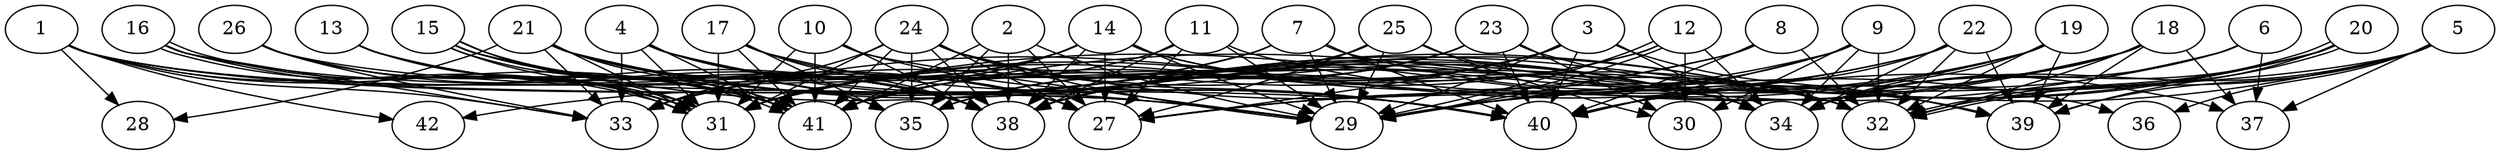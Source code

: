 // DAG (tier=3-complex, mode=compute, n=42, ccr=0.483, fat=0.751, density=0.774, regular=0.232, jump=0.213, mindata=1048576, maxdata=16777216)
// DAG automatically generated by daggen at Sun Aug 24 16:33:35 2025
// /home/ermia/Project/Environments/daggen/bin/daggen --dot --ccr 0.483 --fat 0.751 --regular 0.232 --density 0.774 --jump 0.213 --mindata 1048576 --maxdata 16777216 -n 42 
digraph G {
  1 [size="2906750595056399286272", alpha="0.15", expect_size="1453375297528199643136"]
  1 -> 28 [size ="1629402957873152"]
  1 -> 29 [size ="1629402957873152"]
  1 -> 31 [size ="1629402957873152"]
  1 -> 33 [size ="1629402957873152"]
  1 -> 34 [size ="1629402957873152"]
  1 -> 40 [size ="1629402957873152"]
  1 -> 41 [size ="1629402957873152"]
  1 -> 42 [size ="1629402957873152"]
  2 [size="22714735009356056", alpha="0.07", expect_size="11357367504678028"]
  2 -> 27 [size ="1364100940562432"]
  2 -> 29 [size ="1364100940562432"]
  2 -> 35 [size ="1364100940562432"]
  2 -> 38 [size ="1364100940562432"]
  2 -> 41 [size ="1364100940562432"]
  3 [size="22582706088392692", alpha="0.16", expect_size="11291353044196346"]
  3 -> 27 [size ="40785621811200"]
  3 -> 29 [size ="40785621811200"]
  3 -> 31 [size ="40785621811200"]
  3 -> 34 [size ="40785621811200"]
  3 -> 35 [size ="40785621811200"]
  3 -> 38 [size ="40785621811200"]
  3 -> 39 [size ="40785621811200"]
  3 -> 40 [size ="40785621811200"]
  4 [size="226748888764121088000", alpha="0.09", expect_size="113374444382060544000"]
  4 -> 27 [size ="297477026611200"]
  4 -> 31 [size ="297477026611200"]
  4 -> 33 [size ="297477026611200"]
  4 -> 34 [size ="297477026611200"]
  4 -> 38 [size ="297477026611200"]
  4 -> 40 [size ="297477026611200"]
  4 -> 41 [size ="297477026611200"]
  5 [size="73408240433987840", alpha="0.17", expect_size="36704120216993920"]
  5 -> 27 [size ="1602392244092928"]
  5 -> 29 [size ="1602392244092928"]
  5 -> 32 [size ="1602392244092928"]
  5 -> 34 [size ="1602392244092928"]
  5 -> 36 [size ="1602392244092928"]
  5 -> 37 [size ="1602392244092928"]
  5 -> 39 [size ="1602392244092928"]
  6 [size="3238207505247298560", alpha="0.12", expect_size="1619103752623649280"]
  6 -> 34 [size ="2220299793727488"]
  6 -> 37 [size ="2220299793727488"]
  6 -> 40 [size ="2220299793727488"]
  6 -> 41 [size ="2220299793727488"]
  7 [size="413938692628779368448", alpha="0.10", expect_size="206969346314389684224"]
  7 -> 29 [size ="444338559516672"]
  7 -> 37 [size ="444338559516672"]
  7 -> 40 [size ="444338559516672"]
  7 -> 41 [size ="444338559516672"]
  7 -> 42 [size ="444338559516672"]
  8 [size="1336513579741066821632", alpha="0.09", expect_size="668256789870533410816"]
  8 -> 29 [size ="970671408545792"]
  8 -> 31 [size ="970671408545792"]
  8 -> 32 [size ="970671408545792"]
  8 -> 40 [size ="970671408545792"]
  9 [size="2800454475402182656000", alpha="0.12", expect_size="1400227237701091328000"]
  9 -> 29 [size ="1589433388236800"]
  9 -> 30 [size ="1589433388236800"]
  9 -> 31 [size ="1589433388236800"]
  9 -> 32 [size ="1589433388236800"]
  9 -> 34 [size ="1589433388236800"]
  9 -> 40 [size ="1589433388236800"]
  10 [size="180295834149462848", alpha="0.04", expect_size="90147917074731424"]
  10 -> 29 [size ="78137400492032"]
  10 -> 31 [size ="78137400492032"]
  10 -> 38 [size ="78137400492032"]
  10 -> 40 [size ="78137400492032"]
  10 -> 41 [size ="78137400492032"]
  11 [size="62542906498518128", alpha="0.04", expect_size="31271453249259064"]
  11 -> 27 [size ="1862354862080000"]
  11 -> 29 [size ="1862354862080000"]
  11 -> 31 [size ="1862354862080000"]
  11 -> 36 [size ="1862354862080000"]
  11 -> 38 [size ="1862354862080000"]
  12 [size="5467324875587429376", alpha="0.15", expect_size="2733662437793714688"]
  12 -> 29 [size ="1993836972736512"]
  12 -> 29 [size ="1993836972736512"]
  12 -> 30 [size ="1993836972736512"]
  12 -> 34 [size ="1993836972736512"]
  12 -> 38 [size ="1993836972736512"]
  12 -> 41 [size ="1993836972736512"]
  13 [size="940215035187494387712", alpha="0.11", expect_size="470107517593747193856"]
  13 -> 27 [size ="767788226445312"]
  13 -> 31 [size ="767788226445312"]
  13 -> 38 [size ="767788226445312"]
  13 -> 41 [size ="767788226445312"]
  14 [size="867298666770205769728", alpha="0.19", expect_size="433649333385102884864"]
  14 -> 27 [size ="727560489009152"]
  14 -> 29 [size ="727560489009152"]
  14 -> 31 [size ="727560489009152"]
  14 -> 32 [size ="727560489009152"]
  14 -> 33 [size ="727560489009152"]
  14 -> 34 [size ="727560489009152"]
  14 -> 38 [size ="727560489009152"]
  14 -> 41 [size ="727560489009152"]
  15 [size="3149734351801942016000", alpha="0.10", expect_size="1574867175900971008000"]
  15 -> 27 [size ="1718987050188800"]
  15 -> 31 [size ="1718987050188800"]
  15 -> 31 [size ="1718987050188800"]
  15 -> 32 [size ="1718987050188800"]
  15 -> 35 [size ="1718987050188800"]
  15 -> 38 [size ="1718987050188800"]
  15 -> 41 [size ="1718987050188800"]
  15 -> 41 [size ="1718987050188800"]
  16 [size="12594237502515288", alpha="0.02", expect_size="6297118751257644"]
  16 -> 31 [size ="241091286663168"]
  16 -> 31 [size ="241091286663168"]
  16 -> 32 [size ="241091286663168"]
  16 -> 33 [size ="241091286663168"]
  16 -> 38 [size ="241091286663168"]
  17 [size="1173949110695661056", alpha="0.18", expect_size="586974555347830528"]
  17 -> 27 [size ="1377182681137152"]
  17 -> 31 [size ="1377182681137152"]
  17 -> 34 [size ="1377182681137152"]
  17 -> 35 [size ="1377182681137152"]
  17 -> 38 [size ="1377182681137152"]
  17 -> 41 [size ="1377182681137152"]
  18 [size="99250345081592304", alpha="0.18", expect_size="49625172540796152"]
  18 -> 27 [size ="2214026415177728"]
  18 -> 31 [size ="2214026415177728"]
  18 -> 32 [size ="2214026415177728"]
  18 -> 34 [size ="2214026415177728"]
  18 -> 37 [size ="2214026415177728"]
  18 -> 38 [size ="2214026415177728"]
  18 -> 39 [size ="2214026415177728"]
  19 [size="879316966919242", alpha="0.01", expect_size="439658483459621"]
  19 -> 27 [size ="64923832942592"]
  19 -> 29 [size ="64923832942592"]
  19 -> 32 [size ="64923832942592"]
  19 -> 34 [size ="64923832942592"]
  19 -> 38 [size ="64923832942592"]
  19 -> 39 [size ="64923832942592"]
  20 [size="4461849376139815944192", alpha="0.11", expect_size="2230924688069907972096"]
  20 -> 29 [size ="2168202914168832"]
  20 -> 32 [size ="2168202914168832"]
  20 -> 32 [size ="2168202914168832"]
  20 -> 34 [size ="2168202914168832"]
  20 -> 38 [size ="2168202914168832"]
  20 -> 39 [size ="2168202914168832"]
  20 -> 40 [size ="2168202914168832"]
  21 [size="62504993360056696", alpha="0.09", expect_size="31252496680028348"]
  21 -> 27 [size ="1937593998508032"]
  21 -> 28 [size ="1937593998508032"]
  21 -> 29 [size ="1937593998508032"]
  21 -> 31 [size ="1937593998508032"]
  21 -> 32 [size ="1937593998508032"]
  21 -> 33 [size ="1937593998508032"]
  21 -> 34 [size ="1937593998508032"]
  21 -> 35 [size ="1937593998508032"]
  21 -> 38 [size ="1937593998508032"]
  21 -> 41 [size ="1937593998508032"]
  22 [size="112836550754058633216", alpha="0.02", expect_size="56418275377029316608"]
  22 -> 32 [size ="186805584396288"]
  22 -> 33 [size ="186805584396288"]
  22 -> 34 [size ="186805584396288"]
  22 -> 38 [size ="186805584396288"]
  22 -> 39 [size ="186805584396288"]
  22 -> 40 [size ="186805584396288"]
  23 [size="28555440225706484", alpha="0.14", expect_size="14277720112853242"]
  23 -> 30 [size ="511017431859200"]
  23 -> 33 [size ="511017431859200"]
  23 -> 35 [size ="511017431859200"]
  23 -> 38 [size ="511017431859200"]
  23 -> 39 [size ="511017431859200"]
  23 -> 40 [size ="511017431859200"]
  24 [size="40476610344669584", alpha="0.08", expect_size="20238305172334792"]
  24 -> 27 [size ="1002144215859200"]
  24 -> 29 [size ="1002144215859200"]
  24 -> 31 [size ="1002144215859200"]
  24 -> 33 [size ="1002144215859200"]
  24 -> 35 [size ="1002144215859200"]
  24 -> 38 [size ="1002144215859200"]
  24 -> 39 [size ="1002144215859200"]
  24 -> 40 [size ="1002144215859200"]
  24 -> 41 [size ="1002144215859200"]
  25 [size="51449140291283560", alpha="0.15", expect_size="25724570145641780"]
  25 -> 27 [size ="1343852057198592"]
  25 -> 29 [size ="1343852057198592"]
  25 -> 30 [size ="1343852057198592"]
  25 -> 32 [size ="1343852057198592"]
  25 -> 35 [size ="1343852057198592"]
  25 -> 41 [size ="1343852057198592"]
  26 [size="72497524583119716352", alpha="0.06", expect_size="36248762291559858176"]
  26 -> 29 [size ="139093052751872"]
  26 -> 31 [size ="139093052751872"]
  26 -> 33 [size ="139093052751872"]
  26 -> 38 [size ="139093052751872"]
  26 -> 41 [size ="139093052751872"]
  27 [size="34467533449746456", alpha="0.10", expect_size="17233766724873228"]
  28 [size="13638915675425826", alpha="0.09", expect_size="6819457837712913"]
  29 [size="643102103770398336", alpha="0.17", expect_size="321551051885199168"]
  30 [size="381068763370701760", alpha="0.15", expect_size="190534381685350880"]
  31 [size="236788604555371648", alpha="0.17", expect_size="118394302277685824"]
  32 [size="39186482758745587712", alpha="0.18", expect_size="19593241379372793856"]
  33 [size="69132795613293264", alpha="0.01", expect_size="34566397806646632"]
  34 [size="54006416624119248", alpha="0.10", expect_size="27003208312059624"]
  35 [size="66162391525567312", alpha="0.12", expect_size="33081195762783656"]
  36 [size="20320682494830436", alpha="0.11", expect_size="10160341247415218"]
  37 [size="833721589727388", alpha="0.10", expect_size="416860794863694"]
  38 [size="437336818205182976", alpha="0.11", expect_size="218668409102591488"]
  39 [size="4102294677775227813888", alpha="0.02", expect_size="2051147338887613906944"]
  40 [size="2151977222302516", alpha="0.19", expect_size="1075988611151258"]
  41 [size="260299556830176064", alpha="0.04", expect_size="130149778415088032"]
  42 [size="4216704297170519457792", alpha="0.00", expect_size="2108352148585259728896"]
}